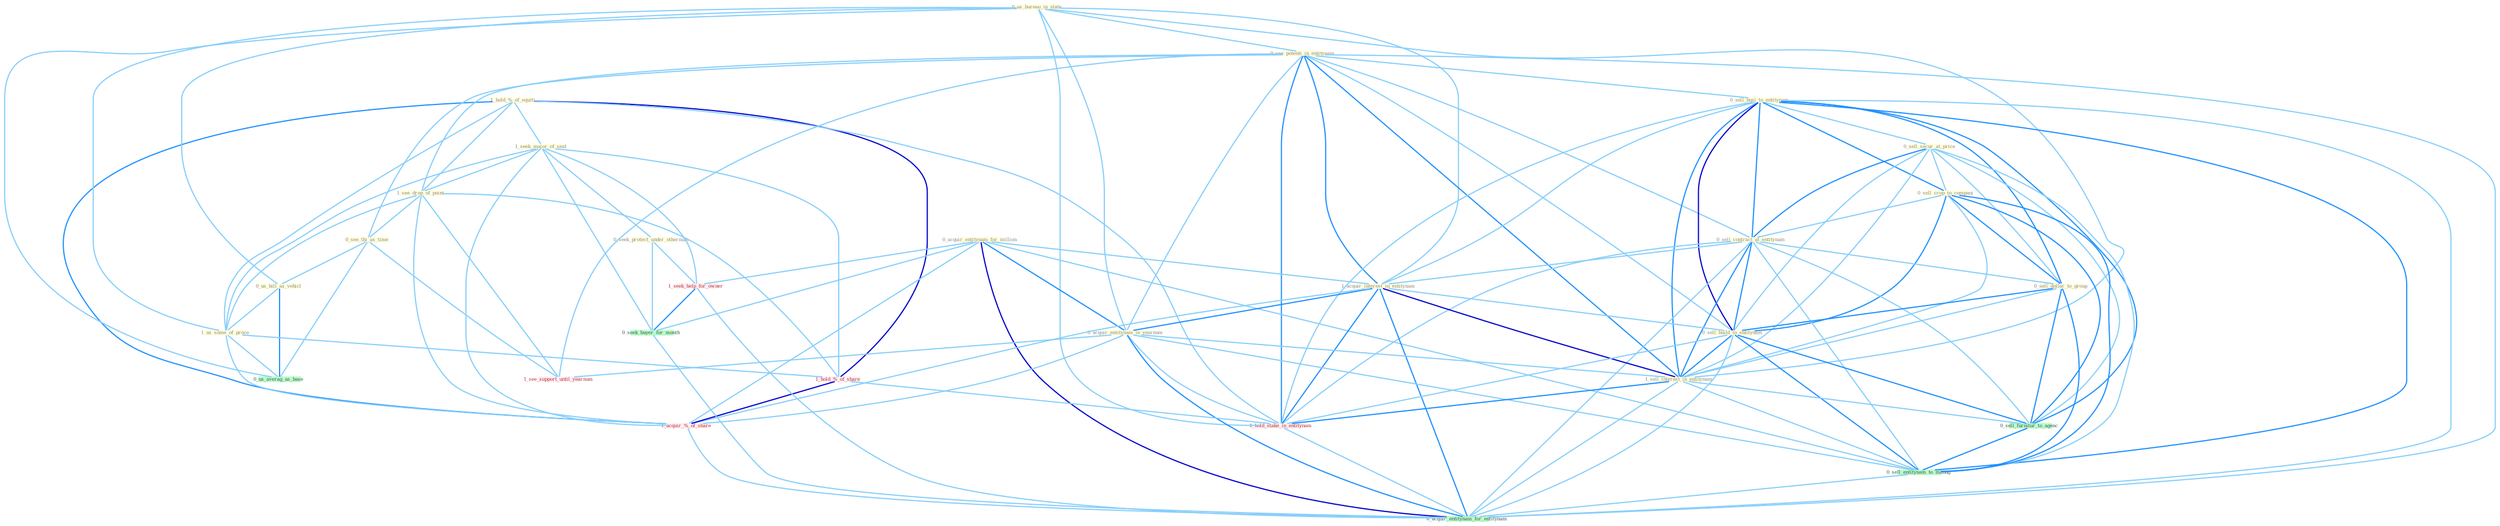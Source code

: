 Graph G{ 
    node
    [shape=polygon,style=filled,width=.5,height=.06,color="#BDFCC9",fixedsize=true,fontsize=4,
    fontcolor="#2f4f4f"];
    {node
    [color="#ffffe0", fontcolor="#8b7d6b"] "1_hold_%_of_equiti " "1_seek_major_of_seat " "0_us_bureau_in_state " "0_see_potenti_in_entitynam " "1_see_drop_of_point " "0_sell_busi_to_entitynam " "0_acquir_entitynam_for_million " "0_sell_secur_at_price " "0_sell_crop_to_compani " "0_see_thi_as_time " "0_sell_contract_at_entitynam " "0_seek_protect_under_othernum " "0_sell_dollar_to_group " "0_us_bill_as_vehicl " "1_acquir_interest_in_entitynam " "0_acquir_entitynam_in_yearnum " "0_sell_build_to_entitynam " "1_sell_interest_in_entitynam " "1_us_some_of_proce "}
{node [color="#fff0f5", fontcolor="#b22222"] "1_hold_%_of_share " "1_hold_stake_in_entitynam " "1_seek_help_for_owner " "1_acquir_%_of_share " "1_see_support_until_yearnum "}
edge [color="#B0E2FF"];

	"1_hold_%_of_equiti " -- "1_seek_major_of_seat " [w="1", color="#87cefa" ];
	"1_hold_%_of_equiti " -- "1_see_drop_of_point " [w="1", color="#87cefa" ];
	"1_hold_%_of_equiti " -- "1_us_some_of_proce " [w="1", color="#87cefa" ];
	"1_hold_%_of_equiti " -- "1_hold_%_of_share " [w="3", color="#0000cd" , len=0.6];
	"1_hold_%_of_equiti " -- "1_hold_stake_in_entitynam " [w="1", color="#87cefa" ];
	"1_hold_%_of_equiti " -- "1_acquir_%_of_share " [w="2", color="#1e90ff" , len=0.8];
	"1_seek_major_of_seat " -- "1_see_drop_of_point " [w="1", color="#87cefa" ];
	"1_seek_major_of_seat " -- "0_seek_protect_under_othernum " [w="1", color="#87cefa" ];
	"1_seek_major_of_seat " -- "1_us_some_of_proce " [w="1", color="#87cefa" ];
	"1_seek_major_of_seat " -- "1_hold_%_of_share " [w="1", color="#87cefa" ];
	"1_seek_major_of_seat " -- "1_seek_help_for_owner " [w="1", color="#87cefa" ];
	"1_seek_major_of_seat " -- "0_seek_buyer_for_month " [w="1", color="#87cefa" ];
	"1_seek_major_of_seat " -- "1_acquir_%_of_share " [w="1", color="#87cefa" ];
	"0_us_bureau_in_state " -- "0_see_potenti_in_entitynam " [w="1", color="#87cefa" ];
	"0_us_bureau_in_state " -- "0_us_bill_as_vehicl " [w="1", color="#87cefa" ];
	"0_us_bureau_in_state " -- "1_acquir_interest_in_entitynam " [w="1", color="#87cefa" ];
	"0_us_bureau_in_state " -- "0_acquir_entitynam_in_yearnum " [w="1", color="#87cefa" ];
	"0_us_bureau_in_state " -- "1_sell_interest_in_entitynam " [w="1", color="#87cefa" ];
	"0_us_bureau_in_state " -- "1_us_some_of_proce " [w="1", color="#87cefa" ];
	"0_us_bureau_in_state " -- "1_hold_stake_in_entitynam " [w="1", color="#87cefa" ];
	"0_us_bureau_in_state " -- "0_us_averag_as_base " [w="1", color="#87cefa" ];
	"0_see_potenti_in_entitynam " -- "1_see_drop_of_point " [w="1", color="#87cefa" ];
	"0_see_potenti_in_entitynam " -- "0_sell_busi_to_entitynam " [w="1", color="#87cefa" ];
	"0_see_potenti_in_entitynam " -- "0_see_thi_as_time " [w="1", color="#87cefa" ];
	"0_see_potenti_in_entitynam " -- "0_sell_contract_at_entitynam " [w="1", color="#87cefa" ];
	"0_see_potenti_in_entitynam " -- "1_acquir_interest_in_entitynam " [w="2", color="#1e90ff" , len=0.8];
	"0_see_potenti_in_entitynam " -- "0_acquir_entitynam_in_yearnum " [w="1", color="#87cefa" ];
	"0_see_potenti_in_entitynam " -- "0_sell_build_to_entitynam " [w="1", color="#87cefa" ];
	"0_see_potenti_in_entitynam " -- "1_sell_interest_in_entitynam " [w="2", color="#1e90ff" , len=0.8];
	"0_see_potenti_in_entitynam " -- "1_hold_stake_in_entitynam " [w="2", color="#1e90ff" , len=0.8];
	"0_see_potenti_in_entitynam " -- "1_see_support_until_yearnum " [w="1", color="#87cefa" ];
	"0_see_potenti_in_entitynam " -- "0_acquir_entitynam_for_entitynam " [w="1", color="#87cefa" ];
	"1_see_drop_of_point " -- "0_see_thi_as_time " [w="1", color="#87cefa" ];
	"1_see_drop_of_point " -- "1_us_some_of_proce " [w="1", color="#87cefa" ];
	"1_see_drop_of_point " -- "1_hold_%_of_share " [w="1", color="#87cefa" ];
	"1_see_drop_of_point " -- "1_acquir_%_of_share " [w="1", color="#87cefa" ];
	"1_see_drop_of_point " -- "1_see_support_until_yearnum " [w="1", color="#87cefa" ];
	"0_sell_busi_to_entitynam " -- "0_sell_secur_at_price " [w="1", color="#87cefa" ];
	"0_sell_busi_to_entitynam " -- "0_sell_crop_to_compani " [w="2", color="#1e90ff" , len=0.8];
	"0_sell_busi_to_entitynam " -- "0_sell_contract_at_entitynam " [w="2", color="#1e90ff" , len=0.8];
	"0_sell_busi_to_entitynam " -- "0_sell_dollar_to_group " [w="2", color="#1e90ff" , len=0.8];
	"0_sell_busi_to_entitynam " -- "1_acquir_interest_in_entitynam " [w="1", color="#87cefa" ];
	"0_sell_busi_to_entitynam " -- "0_sell_build_to_entitynam " [w="3", color="#0000cd" , len=0.6];
	"0_sell_busi_to_entitynam " -- "1_sell_interest_in_entitynam " [w="2", color="#1e90ff" , len=0.8];
	"0_sell_busi_to_entitynam " -- "1_hold_stake_in_entitynam " [w="1", color="#87cefa" ];
	"0_sell_busi_to_entitynam " -- "0_sell_furnitur_to_agenc " [w="2", color="#1e90ff" , len=0.8];
	"0_sell_busi_to_entitynam " -- "0_sell_entitynam_to_manag " [w="2", color="#1e90ff" , len=0.8];
	"0_sell_busi_to_entitynam " -- "0_acquir_entitynam_for_entitynam " [w="1", color="#87cefa" ];
	"0_acquir_entitynam_for_million " -- "1_acquir_interest_in_entitynam " [w="1", color="#87cefa" ];
	"0_acquir_entitynam_for_million " -- "0_acquir_entitynam_in_yearnum " [w="2", color="#1e90ff" , len=0.8];
	"0_acquir_entitynam_for_million " -- "1_seek_help_for_owner " [w="1", color="#87cefa" ];
	"0_acquir_entitynam_for_million " -- "0_seek_buyer_for_month " [w="1", color="#87cefa" ];
	"0_acquir_entitynam_for_million " -- "1_acquir_%_of_share " [w="1", color="#87cefa" ];
	"0_acquir_entitynam_for_million " -- "0_sell_entitynam_to_manag " [w="1", color="#87cefa" ];
	"0_acquir_entitynam_for_million " -- "0_acquir_entitynam_for_entitynam " [w="3", color="#0000cd" , len=0.6];
	"0_sell_secur_at_price " -- "0_sell_crop_to_compani " [w="1", color="#87cefa" ];
	"0_sell_secur_at_price " -- "0_sell_contract_at_entitynam " [w="2", color="#1e90ff" , len=0.8];
	"0_sell_secur_at_price " -- "0_sell_dollar_to_group " [w="1", color="#87cefa" ];
	"0_sell_secur_at_price " -- "0_sell_build_to_entitynam " [w="1", color="#87cefa" ];
	"0_sell_secur_at_price " -- "1_sell_interest_in_entitynam " [w="1", color="#87cefa" ];
	"0_sell_secur_at_price " -- "0_sell_furnitur_to_agenc " [w="1", color="#87cefa" ];
	"0_sell_secur_at_price " -- "0_sell_entitynam_to_manag " [w="1", color="#87cefa" ];
	"0_sell_crop_to_compani " -- "0_sell_contract_at_entitynam " [w="1", color="#87cefa" ];
	"0_sell_crop_to_compani " -- "0_sell_dollar_to_group " [w="2", color="#1e90ff" , len=0.8];
	"0_sell_crop_to_compani " -- "0_sell_build_to_entitynam " [w="2", color="#1e90ff" , len=0.8];
	"0_sell_crop_to_compani " -- "1_sell_interest_in_entitynam " [w="1", color="#87cefa" ];
	"0_sell_crop_to_compani " -- "0_sell_furnitur_to_agenc " [w="2", color="#1e90ff" , len=0.8];
	"0_sell_crop_to_compani " -- "0_sell_entitynam_to_manag " [w="2", color="#1e90ff" , len=0.8];
	"0_see_thi_as_time " -- "0_us_bill_as_vehicl " [w="1", color="#87cefa" ];
	"0_see_thi_as_time " -- "1_see_support_until_yearnum " [w="1", color="#87cefa" ];
	"0_see_thi_as_time " -- "0_us_averag_as_base " [w="1", color="#87cefa" ];
	"0_sell_contract_at_entitynam " -- "0_sell_dollar_to_group " [w="1", color="#87cefa" ];
	"0_sell_contract_at_entitynam " -- "1_acquir_interest_in_entitynam " [w="1", color="#87cefa" ];
	"0_sell_contract_at_entitynam " -- "0_sell_build_to_entitynam " [w="2", color="#1e90ff" , len=0.8];
	"0_sell_contract_at_entitynam " -- "1_sell_interest_in_entitynam " [w="2", color="#1e90ff" , len=0.8];
	"0_sell_contract_at_entitynam " -- "1_hold_stake_in_entitynam " [w="1", color="#87cefa" ];
	"0_sell_contract_at_entitynam " -- "0_sell_furnitur_to_agenc " [w="1", color="#87cefa" ];
	"0_sell_contract_at_entitynam " -- "0_sell_entitynam_to_manag " [w="1", color="#87cefa" ];
	"0_sell_contract_at_entitynam " -- "0_acquir_entitynam_for_entitynam " [w="1", color="#87cefa" ];
	"0_seek_protect_under_othernum " -- "1_seek_help_for_owner " [w="1", color="#87cefa" ];
	"0_seek_protect_under_othernum " -- "0_seek_buyer_for_month " [w="1", color="#87cefa" ];
	"0_sell_dollar_to_group " -- "0_sell_build_to_entitynam " [w="2", color="#1e90ff" , len=0.8];
	"0_sell_dollar_to_group " -- "1_sell_interest_in_entitynam " [w="1", color="#87cefa" ];
	"0_sell_dollar_to_group " -- "0_sell_furnitur_to_agenc " [w="2", color="#1e90ff" , len=0.8];
	"0_sell_dollar_to_group " -- "0_sell_entitynam_to_manag " [w="2", color="#1e90ff" , len=0.8];
	"0_us_bill_as_vehicl " -- "1_us_some_of_proce " [w="1", color="#87cefa" ];
	"0_us_bill_as_vehicl " -- "0_us_averag_as_base " [w="2", color="#1e90ff" , len=0.8];
	"1_acquir_interest_in_entitynam " -- "0_acquir_entitynam_in_yearnum " [w="2", color="#1e90ff" , len=0.8];
	"1_acquir_interest_in_entitynam " -- "0_sell_build_to_entitynam " [w="1", color="#87cefa" ];
	"1_acquir_interest_in_entitynam " -- "1_sell_interest_in_entitynam " [w="3", color="#0000cd" , len=0.6];
	"1_acquir_interest_in_entitynam " -- "1_hold_stake_in_entitynam " [w="2", color="#1e90ff" , len=0.8];
	"1_acquir_interest_in_entitynam " -- "1_acquir_%_of_share " [w="1", color="#87cefa" ];
	"1_acquir_interest_in_entitynam " -- "0_acquir_entitynam_for_entitynam " [w="2", color="#1e90ff" , len=0.8];
	"0_acquir_entitynam_in_yearnum " -- "1_sell_interest_in_entitynam " [w="1", color="#87cefa" ];
	"0_acquir_entitynam_in_yearnum " -- "1_hold_stake_in_entitynam " [w="1", color="#87cefa" ];
	"0_acquir_entitynam_in_yearnum " -- "1_acquir_%_of_share " [w="1", color="#87cefa" ];
	"0_acquir_entitynam_in_yearnum " -- "1_see_support_until_yearnum " [w="1", color="#87cefa" ];
	"0_acquir_entitynam_in_yearnum " -- "0_sell_entitynam_to_manag " [w="1", color="#87cefa" ];
	"0_acquir_entitynam_in_yearnum " -- "0_acquir_entitynam_for_entitynam " [w="2", color="#1e90ff" , len=0.8];
	"0_sell_build_to_entitynam " -- "1_sell_interest_in_entitynam " [w="2", color="#1e90ff" , len=0.8];
	"0_sell_build_to_entitynam " -- "1_hold_stake_in_entitynam " [w="1", color="#87cefa" ];
	"0_sell_build_to_entitynam " -- "0_sell_furnitur_to_agenc " [w="2", color="#1e90ff" , len=0.8];
	"0_sell_build_to_entitynam " -- "0_sell_entitynam_to_manag " [w="2", color="#1e90ff" , len=0.8];
	"0_sell_build_to_entitynam " -- "0_acquir_entitynam_for_entitynam " [w="1", color="#87cefa" ];
	"1_sell_interest_in_entitynam " -- "1_hold_stake_in_entitynam " [w="2", color="#1e90ff" , len=0.8];
	"1_sell_interest_in_entitynam " -- "0_sell_furnitur_to_agenc " [w="1", color="#87cefa" ];
	"1_sell_interest_in_entitynam " -- "0_sell_entitynam_to_manag " [w="1", color="#87cefa" ];
	"1_sell_interest_in_entitynam " -- "0_acquir_entitynam_for_entitynam " [w="1", color="#87cefa" ];
	"1_us_some_of_proce " -- "1_hold_%_of_share " [w="1", color="#87cefa" ];
	"1_us_some_of_proce " -- "1_acquir_%_of_share " [w="1", color="#87cefa" ];
	"1_us_some_of_proce " -- "0_us_averag_as_base " [w="1", color="#87cefa" ];
	"1_hold_%_of_share " -- "1_hold_stake_in_entitynam " [w="1", color="#87cefa" ];
	"1_hold_%_of_share " -- "1_acquir_%_of_share " [w="3", color="#0000cd" , len=0.6];
	"1_hold_stake_in_entitynam " -- "0_acquir_entitynam_for_entitynam " [w="1", color="#87cefa" ];
	"1_seek_help_for_owner " -- "0_seek_buyer_for_month " [w="2", color="#1e90ff" , len=0.8];
	"1_seek_help_for_owner " -- "0_acquir_entitynam_for_entitynam " [w="1", color="#87cefa" ];
	"0_seek_buyer_for_month " -- "0_acquir_entitynam_for_entitynam " [w="1", color="#87cefa" ];
	"1_acquir_%_of_share " -- "0_acquir_entitynam_for_entitynam " [w="1", color="#87cefa" ];
	"0_sell_furnitur_to_agenc " -- "0_sell_entitynam_to_manag " [w="2", color="#1e90ff" , len=0.8];
	"0_sell_entitynam_to_manag " -- "0_acquir_entitynam_for_entitynam " [w="1", color="#87cefa" ];
}